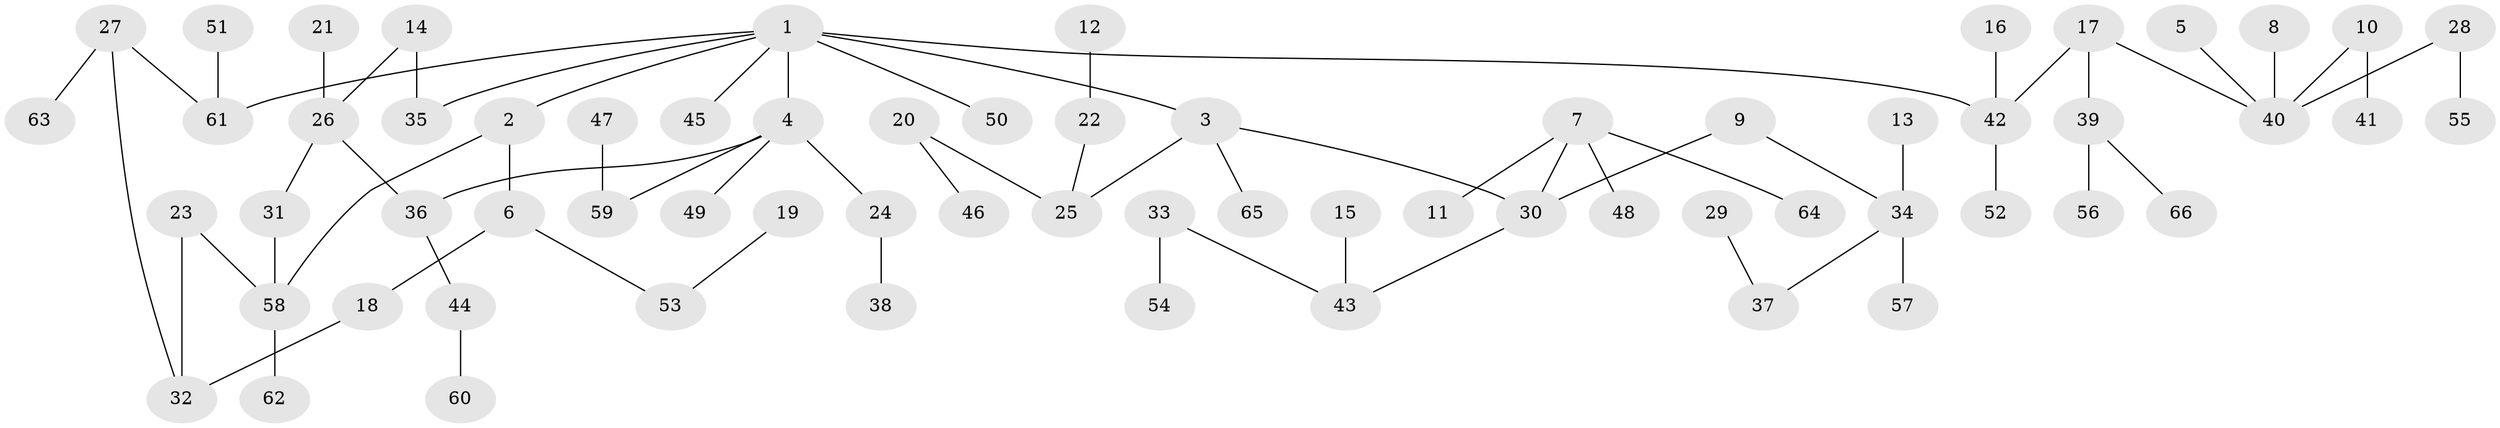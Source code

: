 // original degree distribution, {3: 0.09848484848484848, 6: 0.015151515151515152, 4: 0.08333333333333333, 5: 0.045454545454545456, 1: 0.4015151515151515, 2: 0.3560606060606061}
// Generated by graph-tools (version 1.1) at 2025/25/03/09/25 03:25:35]
// undirected, 66 vertices, 69 edges
graph export_dot {
graph [start="1"]
  node [color=gray90,style=filled];
  1;
  2;
  3;
  4;
  5;
  6;
  7;
  8;
  9;
  10;
  11;
  12;
  13;
  14;
  15;
  16;
  17;
  18;
  19;
  20;
  21;
  22;
  23;
  24;
  25;
  26;
  27;
  28;
  29;
  30;
  31;
  32;
  33;
  34;
  35;
  36;
  37;
  38;
  39;
  40;
  41;
  42;
  43;
  44;
  45;
  46;
  47;
  48;
  49;
  50;
  51;
  52;
  53;
  54;
  55;
  56;
  57;
  58;
  59;
  60;
  61;
  62;
  63;
  64;
  65;
  66;
  1 -- 2 [weight=1.0];
  1 -- 3 [weight=1.0];
  1 -- 4 [weight=1.0];
  1 -- 35 [weight=1.0];
  1 -- 42 [weight=2.0];
  1 -- 45 [weight=1.0];
  1 -- 50 [weight=1.0];
  1 -- 61 [weight=1.0];
  2 -- 6 [weight=1.0];
  2 -- 58 [weight=1.0];
  3 -- 25 [weight=1.0];
  3 -- 30 [weight=1.0];
  3 -- 65 [weight=1.0];
  4 -- 24 [weight=1.0];
  4 -- 36 [weight=1.0];
  4 -- 49 [weight=1.0];
  4 -- 59 [weight=1.0];
  5 -- 40 [weight=1.0];
  6 -- 18 [weight=1.0];
  6 -- 53 [weight=1.0];
  7 -- 11 [weight=1.0];
  7 -- 30 [weight=1.0];
  7 -- 48 [weight=1.0];
  7 -- 64 [weight=1.0];
  8 -- 40 [weight=1.0];
  9 -- 30 [weight=1.0];
  9 -- 34 [weight=1.0];
  10 -- 40 [weight=1.0];
  10 -- 41 [weight=1.0];
  12 -- 22 [weight=1.0];
  13 -- 34 [weight=1.0];
  14 -- 26 [weight=1.0];
  14 -- 35 [weight=1.0];
  15 -- 43 [weight=1.0];
  16 -- 42 [weight=1.0];
  17 -- 39 [weight=1.0];
  17 -- 40 [weight=1.0];
  17 -- 42 [weight=1.0];
  18 -- 32 [weight=1.0];
  19 -- 53 [weight=1.0];
  20 -- 25 [weight=1.0];
  20 -- 46 [weight=1.0];
  21 -- 26 [weight=1.0];
  22 -- 25 [weight=1.0];
  23 -- 32 [weight=1.0];
  23 -- 58 [weight=1.0];
  24 -- 38 [weight=1.0];
  26 -- 31 [weight=1.0];
  26 -- 36 [weight=1.0];
  27 -- 32 [weight=1.0];
  27 -- 61 [weight=1.0];
  27 -- 63 [weight=1.0];
  28 -- 40 [weight=1.0];
  28 -- 55 [weight=1.0];
  29 -- 37 [weight=1.0];
  30 -- 43 [weight=1.0];
  31 -- 58 [weight=1.0];
  33 -- 43 [weight=1.0];
  33 -- 54 [weight=1.0];
  34 -- 37 [weight=1.0];
  34 -- 57 [weight=1.0];
  36 -- 44 [weight=1.0];
  39 -- 56 [weight=1.0];
  39 -- 66 [weight=1.0];
  42 -- 52 [weight=1.0];
  44 -- 60 [weight=1.0];
  47 -- 59 [weight=1.0];
  51 -- 61 [weight=1.0];
  58 -- 62 [weight=1.0];
}
